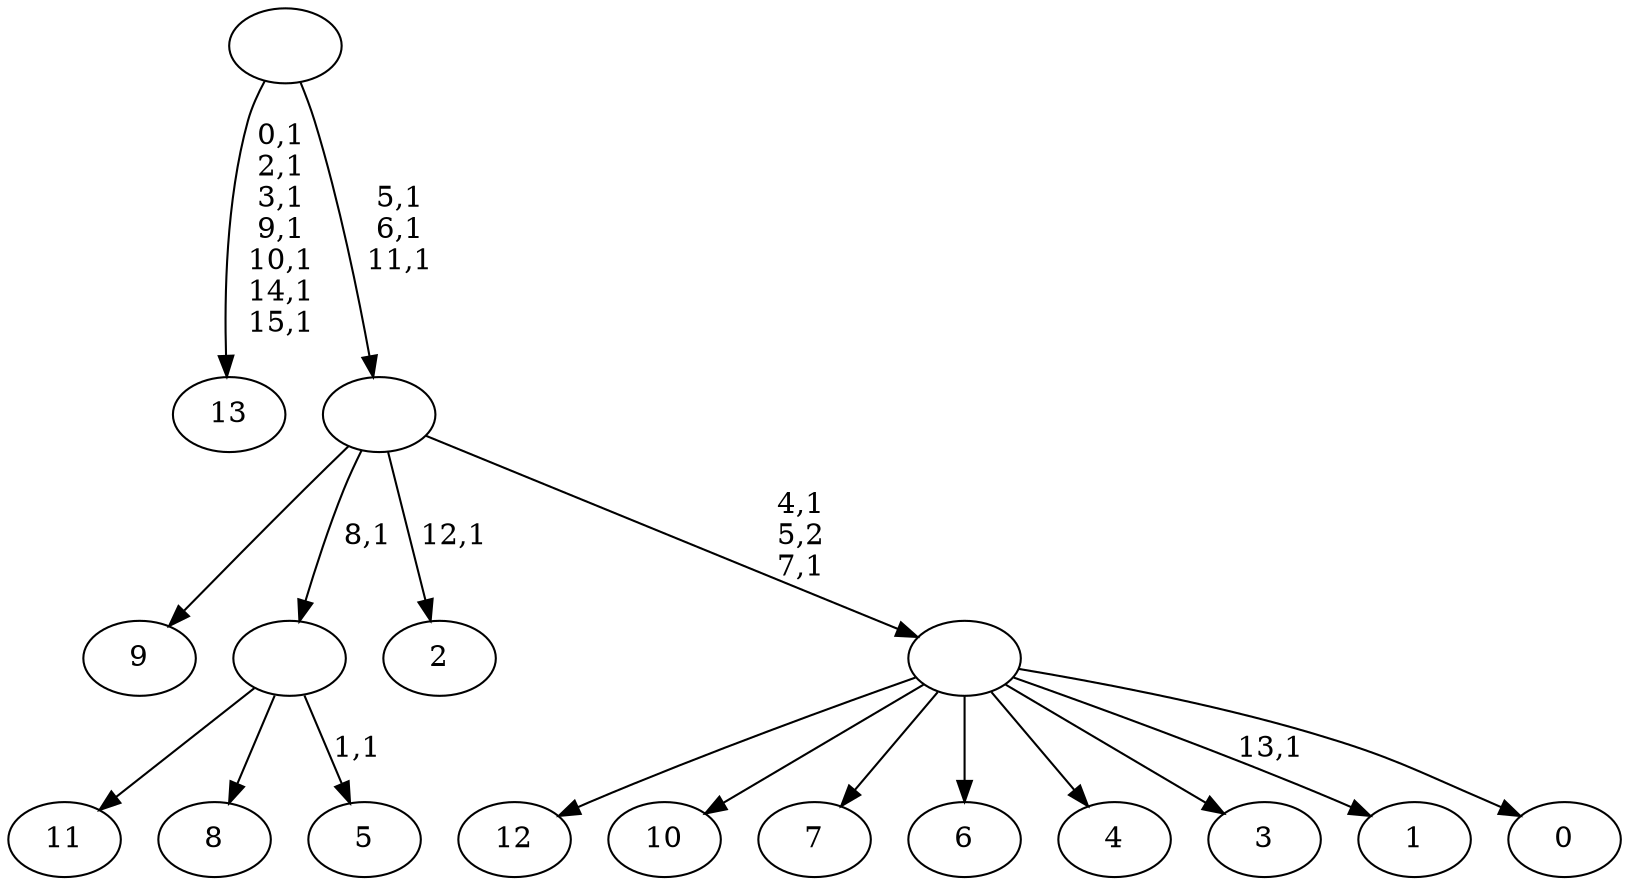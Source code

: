 digraph T {
	30 [label="13"]
	22 [label="12"]
	21 [label="11"]
	20 [label="10"]
	19 [label="9"]
	18 [label="8"]
	17 [label="7"]
	16 [label="6"]
	15 [label="5"]
	13 [label=""]
	12 [label="4"]
	11 [label="3"]
	10 [label="2"]
	8 [label="1"]
	6 [label="0"]
	5 [label=""]
	3 [label=""]
	0 [label=""]
	13 -> 15 [label="1,1"]
	13 -> 21 [label=""]
	13 -> 18 [label=""]
	5 -> 8 [label="13,1"]
	5 -> 22 [label=""]
	5 -> 20 [label=""]
	5 -> 17 [label=""]
	5 -> 16 [label=""]
	5 -> 12 [label=""]
	5 -> 11 [label=""]
	5 -> 6 [label=""]
	3 -> 5 [label="4,1\n5,2\n7,1"]
	3 -> 10 [label="12,1"]
	3 -> 19 [label=""]
	3 -> 13 [label="8,1"]
	0 -> 3 [label="5,1\n6,1\n11,1"]
	0 -> 30 [label="0,1\n2,1\n3,1\n9,1\n10,1\n14,1\n15,1"]
}
